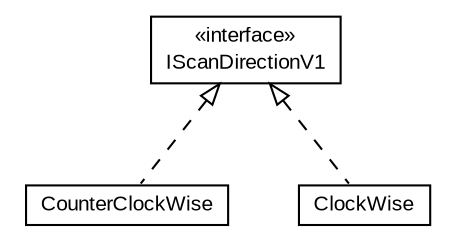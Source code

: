 #!/usr/local/bin/dot
#
# Class diagram 
# Generated by UMLGraph version R5_6-24-gf6e263 (http://www.umlgraph.org/)
#

digraph G {
	edge [fontname="arial",fontsize=10,labelfontname="arial",labelfontsize=10];
	node [fontname="arial",fontsize=10,shape=plaintext];
	nodesep=0.25;
	ranksep=0.5;
	// com.id.droneapi.impl.algorithm.v1.scandirection.IScanDirectionV1
	c167 [label=<<table title="com.id.droneapi.impl.algorithm.v1.scandirection.IScanDirectionV1" border="0" cellborder="1" cellspacing="0" cellpadding="2" port="p" href="./IScanDirectionV1.html">
		<tr><td><table border="0" cellspacing="0" cellpadding="1">
<tr><td align="center" balign="center"> &#171;interface&#187; </td></tr>
<tr><td align="center" balign="center"> IScanDirectionV1 </td></tr>
		</table></td></tr>
		</table>>, URL="./IScanDirectionV1.html", fontname="arial", fontcolor="black", fontsize=10.0];
	// com.id.droneapi.impl.algorithm.v1.scandirection.CounterClockWise
	c168 [label=<<table title="com.id.droneapi.impl.algorithm.v1.scandirection.CounterClockWise" border="0" cellborder="1" cellspacing="0" cellpadding="2" port="p" href="./CounterClockWise.html">
		<tr><td><table border="0" cellspacing="0" cellpadding="1">
<tr><td align="center" balign="center"> CounterClockWise </td></tr>
		</table></td></tr>
		</table>>, URL="./CounterClockWise.html", fontname="arial", fontcolor="black", fontsize=10.0];
	// com.id.droneapi.impl.algorithm.v1.scandirection.ClockWise
	c169 [label=<<table title="com.id.droneapi.impl.algorithm.v1.scandirection.ClockWise" border="0" cellborder="1" cellspacing="0" cellpadding="2" port="p" href="./ClockWise.html">
		<tr><td><table border="0" cellspacing="0" cellpadding="1">
<tr><td align="center" balign="center"> ClockWise </td></tr>
		</table></td></tr>
		</table>>, URL="./ClockWise.html", fontname="arial", fontcolor="black", fontsize=10.0];
	//com.id.droneapi.impl.algorithm.v1.scandirection.CounterClockWise implements com.id.droneapi.impl.algorithm.v1.scandirection.IScanDirectionV1
	c167:p -> c168:p [dir=back,arrowtail=empty,style=dashed];
	//com.id.droneapi.impl.algorithm.v1.scandirection.ClockWise implements com.id.droneapi.impl.algorithm.v1.scandirection.IScanDirectionV1
	c167:p -> c169:p [dir=back,arrowtail=empty,style=dashed];
}

